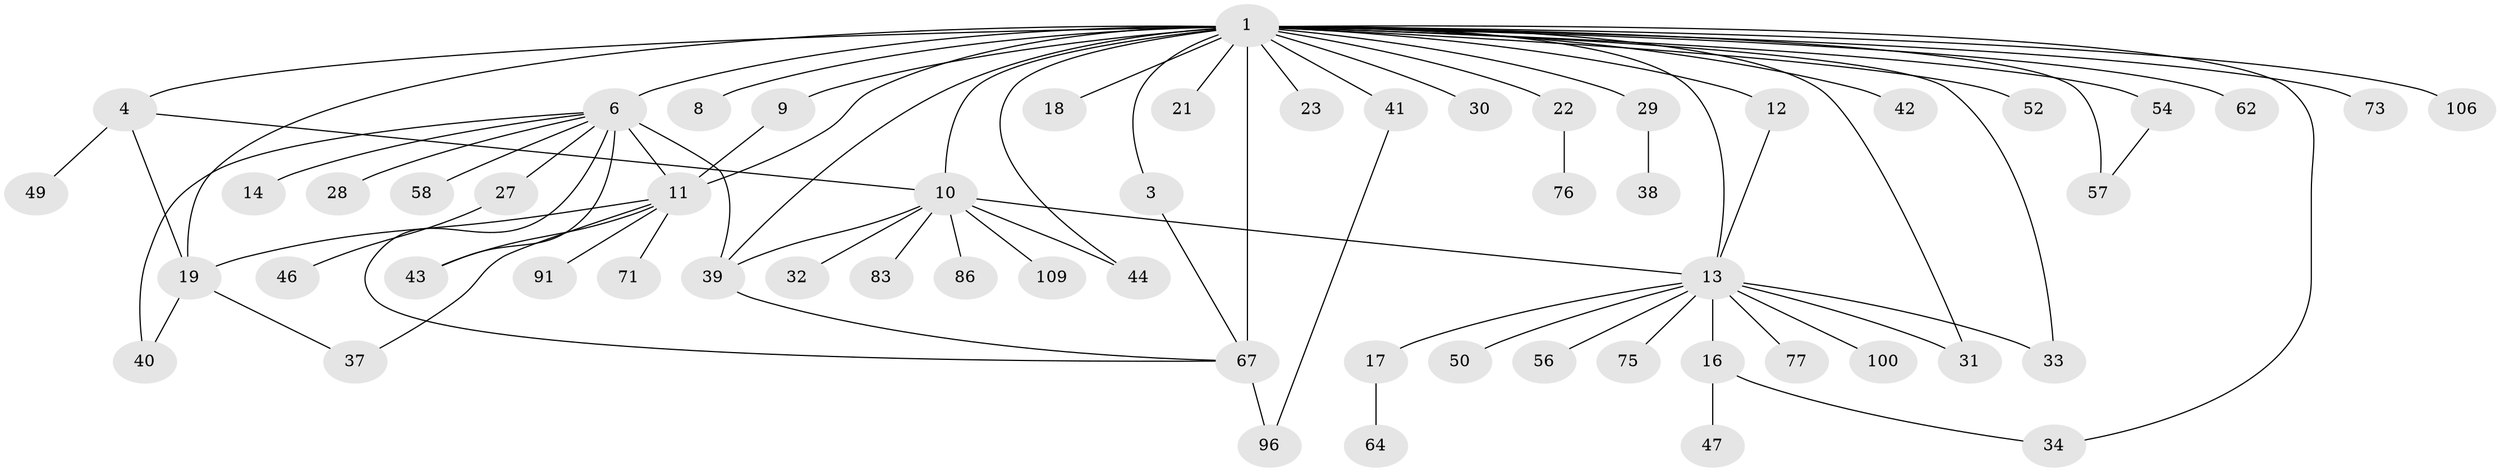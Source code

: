 // original degree distribution, {7: 0.017241379310344827, 36: 0.008620689655172414, 3: 0.06896551724137931, 4: 0.06896551724137931, 10: 0.017241379310344827, 15: 0.008620689655172414, 2: 0.25, 1: 0.49137931034482757, 8: 0.008620689655172414, 12: 0.008620689655172414, 6: 0.017241379310344827, 11: 0.008620689655172414, 5: 0.02586206896551724}
// Generated by graph-tools (version 1.1) at 2025/14/03/09/25 04:14:36]
// undirected, 58 vertices, 78 edges
graph export_dot {
graph [start="1"]
  node [color=gray90,style=filled];
  1 [super="+2"];
  3 [super="+94"];
  4;
  6 [super="+105+60+36+15"];
  8;
  9 [super="+35+111"];
  10;
  11;
  12;
  13;
  14;
  16;
  17;
  18;
  19 [super="+66+20+25"];
  21;
  22;
  23;
  27;
  28 [super="+70"];
  29 [super="+114"];
  30;
  31;
  32;
  33;
  34;
  37;
  38;
  39 [super="+61"];
  40;
  41 [super="+63+65"];
  42;
  43 [super="+53"];
  44;
  46;
  47;
  49;
  50 [super="+78"];
  52;
  54;
  56;
  57 [super="+72"];
  58;
  62;
  64;
  67 [super="+80+112+92"];
  71;
  73;
  75;
  76;
  77;
  83;
  86;
  91;
  96 [super="+107"];
  100;
  106;
  109;
  1 -- 18;
  1 -- 42;
  1 -- 67 [weight=3];
  1 -- 3;
  1 -- 4;
  1 -- 6 [weight=6];
  1 -- 8;
  1 -- 9;
  1 -- 10 [weight=2];
  1 -- 11;
  1 -- 12 [weight=2];
  1 -- 13;
  1 -- 73;
  1 -- 19 [weight=2];
  1 -- 21;
  1 -- 22;
  1 -- 23;
  1 -- 29;
  1 -- 30;
  1 -- 31;
  1 -- 33;
  1 -- 34;
  1 -- 39;
  1 -- 41 [weight=2];
  1 -- 106;
  1 -- 44;
  1 -- 52;
  1 -- 54;
  1 -- 57 [weight=2];
  1 -- 62 [weight=2];
  3 -- 67;
  4 -- 10;
  4 -- 49;
  4 -- 19;
  6 -- 11;
  6 -- 14;
  6 -- 27;
  6 -- 28;
  6 -- 40;
  6 -- 58;
  6 -- 39;
  6 -- 43;
  6 -- 67;
  9 -- 11;
  10 -- 13;
  10 -- 32;
  10 -- 44;
  10 -- 83;
  10 -- 86;
  10 -- 109;
  10 -- 39;
  11 -- 19;
  11 -- 37;
  11 -- 43;
  11 -- 71;
  11 -- 91;
  12 -- 13;
  13 -- 16;
  13 -- 17;
  13 -- 31;
  13 -- 33;
  13 -- 50;
  13 -- 56;
  13 -- 75;
  13 -- 77;
  13 -- 100;
  16 -- 34;
  16 -- 47;
  17 -- 64;
  19 -- 40;
  19 -- 37;
  22 -- 76;
  27 -- 46;
  29 -- 38;
  39 -- 67;
  41 -- 96;
  54 -- 57;
  67 -- 96;
}
